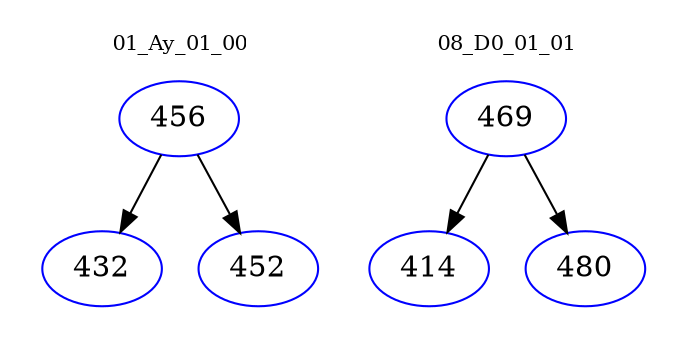 digraph{
subgraph cluster_0 {
color = white
label = "01_Ay_01_00";
fontsize=10;
T0_456 [label="456", color="blue"]
T0_456 -> T0_432 [color="black"]
T0_432 [label="432", color="blue"]
T0_456 -> T0_452 [color="black"]
T0_452 [label="452", color="blue"]
}
subgraph cluster_1 {
color = white
label = "08_D0_01_01";
fontsize=10;
T1_469 [label="469", color="blue"]
T1_469 -> T1_414 [color="black"]
T1_414 [label="414", color="blue"]
T1_469 -> T1_480 [color="black"]
T1_480 [label="480", color="blue"]
}
}
